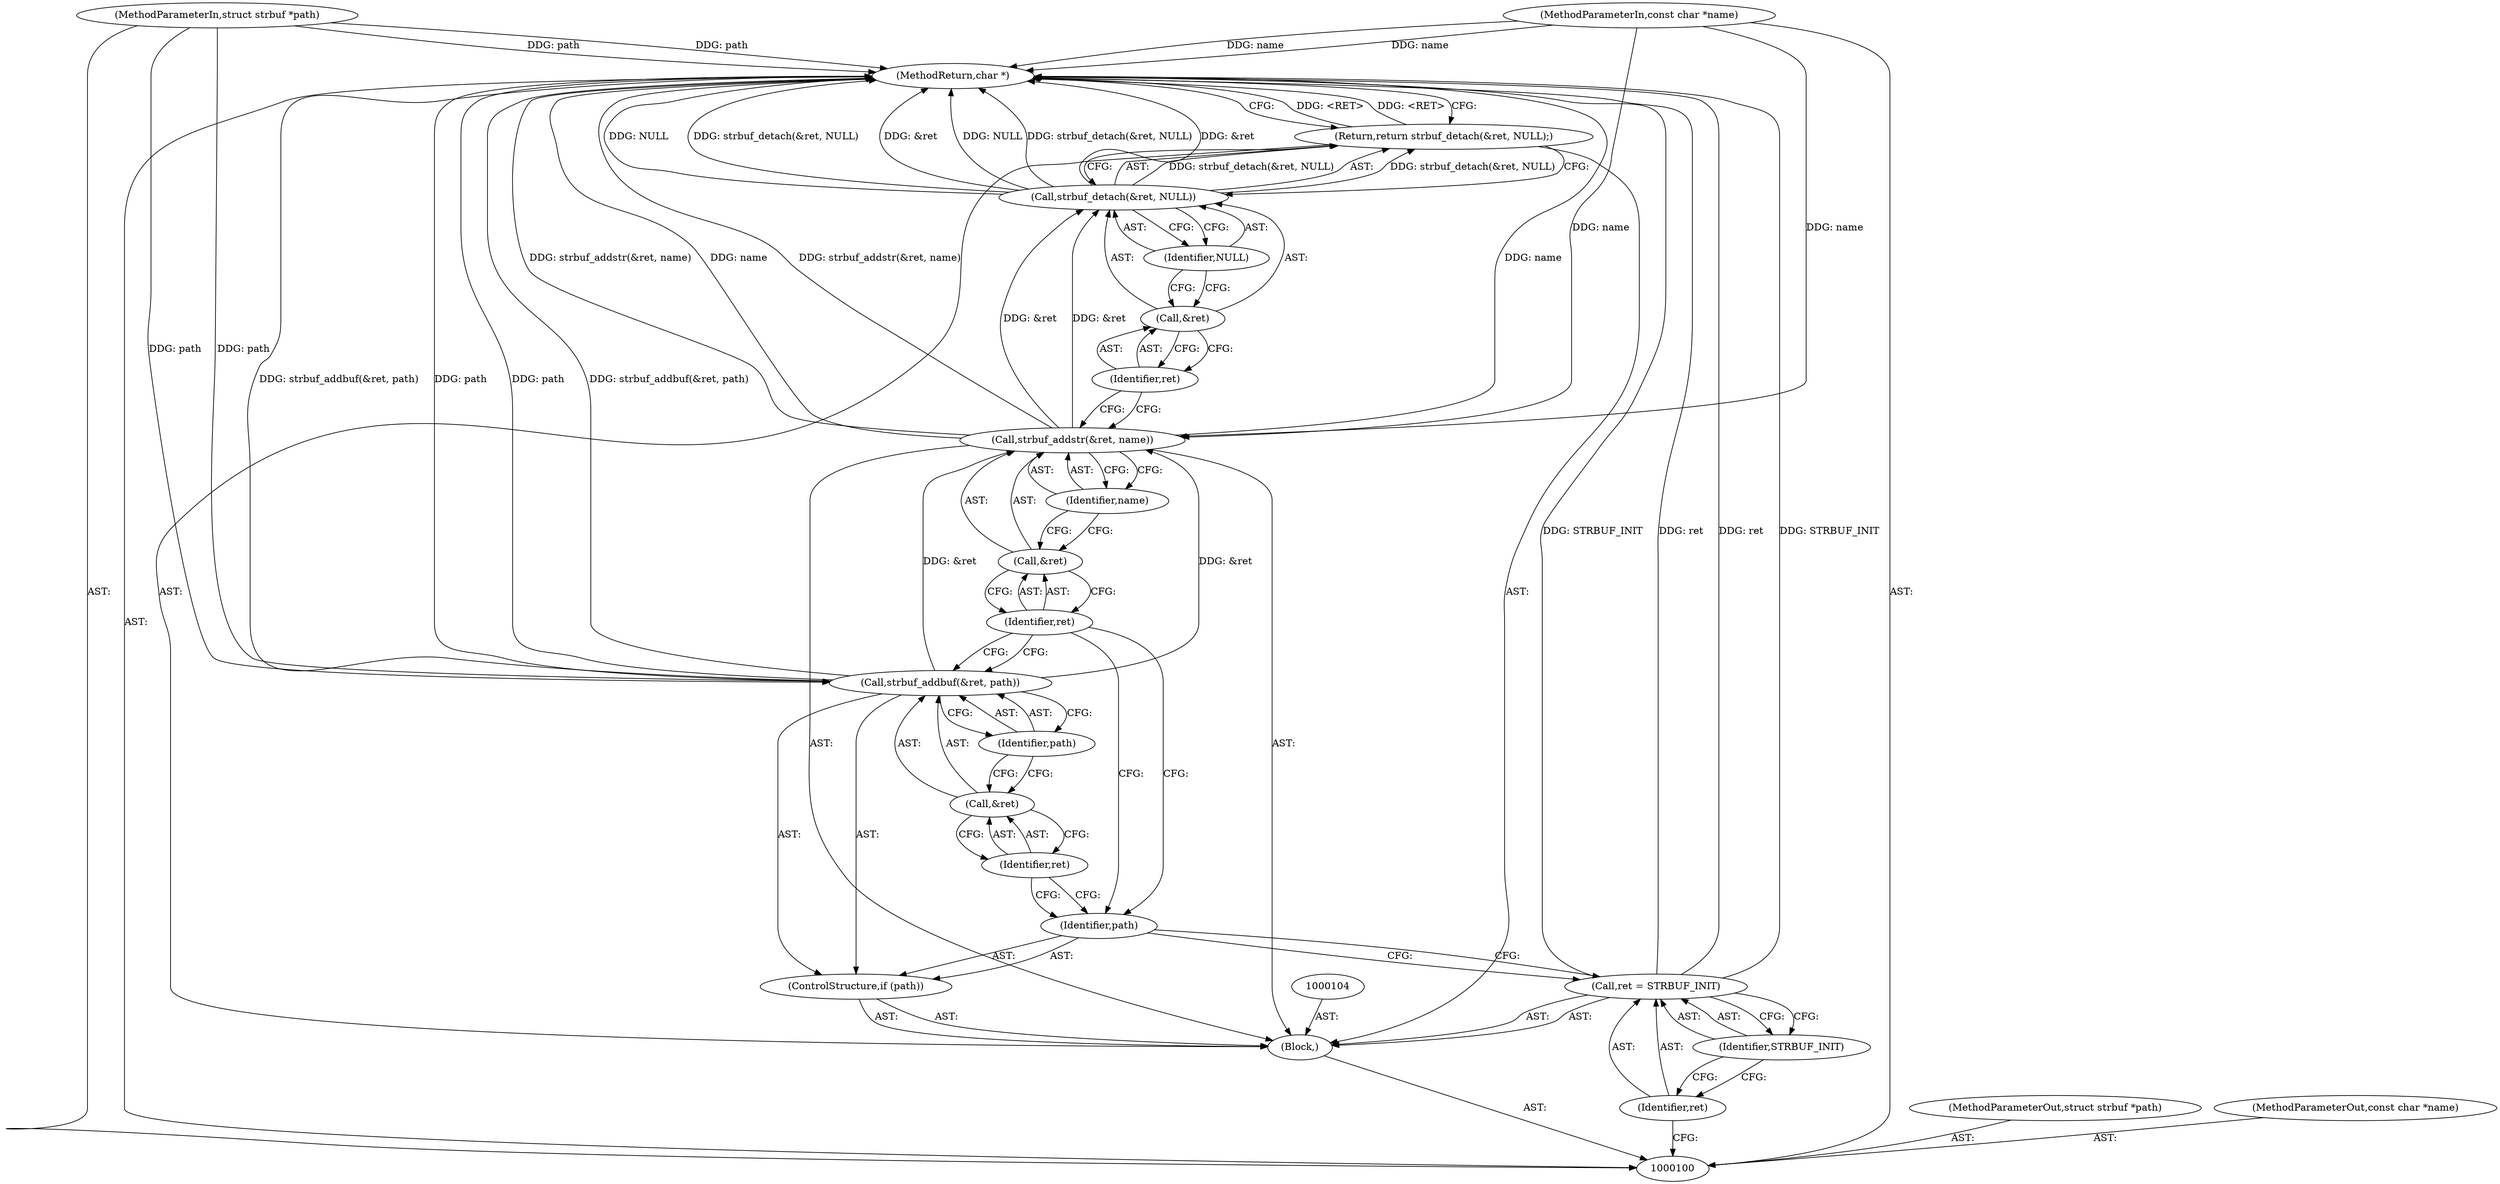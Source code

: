 digraph "1_git_de1e67d0703894cb6ea782e36abb63976ab07e60_11" {
"1000123" [label="(MethodReturn,char *)"];
"1000101" [label="(MethodParameterIn,struct strbuf *path)"];
"1000155" [label="(MethodParameterOut,struct strbuf *path)"];
"1000102" [label="(MethodParameterIn,const char *name)"];
"1000156" [label="(MethodParameterOut,const char *name)"];
"1000103" [label="(Block,)"];
"1000105" [label="(Call,ret = STRBUF_INIT)"];
"1000106" [label="(Identifier,ret)"];
"1000107" [label="(Identifier,STRBUF_INIT)"];
"1000108" [label="(ControlStructure,if (path))"];
"1000109" [label="(Identifier,path)"];
"1000111" [label="(Call,&ret)"];
"1000112" [label="(Identifier,ret)"];
"1000110" [label="(Call,strbuf_addbuf(&ret, path))"];
"1000113" [label="(Identifier,path)"];
"1000114" [label="(Call,strbuf_addstr(&ret, name))"];
"1000115" [label="(Call,&ret)"];
"1000116" [label="(Identifier,ret)"];
"1000117" [label="(Identifier,name)"];
"1000118" [label="(Return,return strbuf_detach(&ret, NULL);)"];
"1000120" [label="(Call,&ret)"];
"1000121" [label="(Identifier,ret)"];
"1000122" [label="(Identifier,NULL)"];
"1000119" [label="(Call,strbuf_detach(&ret, NULL))"];
"1000123" -> "1000100"  [label="AST: "];
"1000123" -> "1000118"  [label="CFG: "];
"1000118" -> "1000123"  [label="DDG: <RET>"];
"1000114" -> "1000123"  [label="DDG: name"];
"1000114" -> "1000123"  [label="DDG: strbuf_addstr(&ret, name)"];
"1000105" -> "1000123"  [label="DDG: STRBUF_INIT"];
"1000105" -> "1000123"  [label="DDG: ret"];
"1000102" -> "1000123"  [label="DDG: name"];
"1000119" -> "1000123"  [label="DDG: NULL"];
"1000119" -> "1000123"  [label="DDG: strbuf_detach(&ret, NULL)"];
"1000119" -> "1000123"  [label="DDG: &ret"];
"1000110" -> "1000123"  [label="DDG: path"];
"1000110" -> "1000123"  [label="DDG: strbuf_addbuf(&ret, path)"];
"1000101" -> "1000123"  [label="DDG: path"];
"1000101" -> "1000100"  [label="AST: "];
"1000101" -> "1000123"  [label="DDG: path"];
"1000101" -> "1000110"  [label="DDG: path"];
"1000155" -> "1000100"  [label="AST: "];
"1000102" -> "1000100"  [label="AST: "];
"1000102" -> "1000123"  [label="DDG: name"];
"1000102" -> "1000114"  [label="DDG: name"];
"1000156" -> "1000100"  [label="AST: "];
"1000103" -> "1000100"  [label="AST: "];
"1000104" -> "1000103"  [label="AST: "];
"1000105" -> "1000103"  [label="AST: "];
"1000108" -> "1000103"  [label="AST: "];
"1000114" -> "1000103"  [label="AST: "];
"1000118" -> "1000103"  [label="AST: "];
"1000105" -> "1000103"  [label="AST: "];
"1000105" -> "1000107"  [label="CFG: "];
"1000106" -> "1000105"  [label="AST: "];
"1000107" -> "1000105"  [label="AST: "];
"1000109" -> "1000105"  [label="CFG: "];
"1000105" -> "1000123"  [label="DDG: STRBUF_INIT"];
"1000105" -> "1000123"  [label="DDG: ret"];
"1000106" -> "1000105"  [label="AST: "];
"1000106" -> "1000100"  [label="CFG: "];
"1000107" -> "1000106"  [label="CFG: "];
"1000107" -> "1000105"  [label="AST: "];
"1000107" -> "1000106"  [label="CFG: "];
"1000105" -> "1000107"  [label="CFG: "];
"1000108" -> "1000103"  [label="AST: "];
"1000109" -> "1000108"  [label="AST: "];
"1000110" -> "1000108"  [label="AST: "];
"1000109" -> "1000108"  [label="AST: "];
"1000109" -> "1000105"  [label="CFG: "];
"1000112" -> "1000109"  [label="CFG: "];
"1000116" -> "1000109"  [label="CFG: "];
"1000111" -> "1000110"  [label="AST: "];
"1000111" -> "1000112"  [label="CFG: "];
"1000112" -> "1000111"  [label="AST: "];
"1000113" -> "1000111"  [label="CFG: "];
"1000112" -> "1000111"  [label="AST: "];
"1000112" -> "1000109"  [label="CFG: "];
"1000111" -> "1000112"  [label="CFG: "];
"1000110" -> "1000108"  [label="AST: "];
"1000110" -> "1000113"  [label="CFG: "];
"1000111" -> "1000110"  [label="AST: "];
"1000113" -> "1000110"  [label="AST: "];
"1000116" -> "1000110"  [label="CFG: "];
"1000110" -> "1000123"  [label="DDG: path"];
"1000110" -> "1000123"  [label="DDG: strbuf_addbuf(&ret, path)"];
"1000101" -> "1000110"  [label="DDG: path"];
"1000110" -> "1000114"  [label="DDG: &ret"];
"1000113" -> "1000110"  [label="AST: "];
"1000113" -> "1000111"  [label="CFG: "];
"1000110" -> "1000113"  [label="CFG: "];
"1000114" -> "1000103"  [label="AST: "];
"1000114" -> "1000117"  [label="CFG: "];
"1000115" -> "1000114"  [label="AST: "];
"1000117" -> "1000114"  [label="AST: "];
"1000121" -> "1000114"  [label="CFG: "];
"1000114" -> "1000123"  [label="DDG: name"];
"1000114" -> "1000123"  [label="DDG: strbuf_addstr(&ret, name)"];
"1000110" -> "1000114"  [label="DDG: &ret"];
"1000102" -> "1000114"  [label="DDG: name"];
"1000114" -> "1000119"  [label="DDG: &ret"];
"1000115" -> "1000114"  [label="AST: "];
"1000115" -> "1000116"  [label="CFG: "];
"1000116" -> "1000115"  [label="AST: "];
"1000117" -> "1000115"  [label="CFG: "];
"1000116" -> "1000115"  [label="AST: "];
"1000116" -> "1000110"  [label="CFG: "];
"1000116" -> "1000109"  [label="CFG: "];
"1000115" -> "1000116"  [label="CFG: "];
"1000117" -> "1000114"  [label="AST: "];
"1000117" -> "1000115"  [label="CFG: "];
"1000114" -> "1000117"  [label="CFG: "];
"1000118" -> "1000103"  [label="AST: "];
"1000118" -> "1000119"  [label="CFG: "];
"1000119" -> "1000118"  [label="AST: "];
"1000123" -> "1000118"  [label="CFG: "];
"1000118" -> "1000123"  [label="DDG: <RET>"];
"1000119" -> "1000118"  [label="DDG: strbuf_detach(&ret, NULL)"];
"1000120" -> "1000119"  [label="AST: "];
"1000120" -> "1000121"  [label="CFG: "];
"1000121" -> "1000120"  [label="AST: "];
"1000122" -> "1000120"  [label="CFG: "];
"1000121" -> "1000120"  [label="AST: "];
"1000121" -> "1000114"  [label="CFG: "];
"1000120" -> "1000121"  [label="CFG: "];
"1000122" -> "1000119"  [label="AST: "];
"1000122" -> "1000120"  [label="CFG: "];
"1000119" -> "1000122"  [label="CFG: "];
"1000119" -> "1000118"  [label="AST: "];
"1000119" -> "1000122"  [label="CFG: "];
"1000120" -> "1000119"  [label="AST: "];
"1000122" -> "1000119"  [label="AST: "];
"1000118" -> "1000119"  [label="CFG: "];
"1000119" -> "1000123"  [label="DDG: NULL"];
"1000119" -> "1000123"  [label="DDG: strbuf_detach(&ret, NULL)"];
"1000119" -> "1000123"  [label="DDG: &ret"];
"1000119" -> "1000118"  [label="DDG: strbuf_detach(&ret, NULL)"];
"1000114" -> "1000119"  [label="DDG: &ret"];
}
